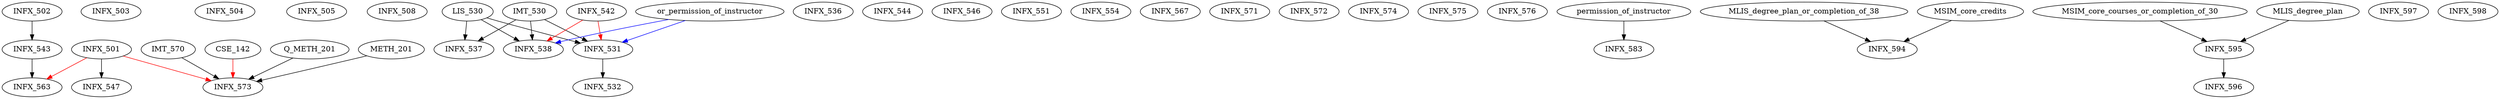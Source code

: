 digraph G {
    INFX_501;
    INFX_502;
    INFX_503;
    INFX_504;
    INFX_505;
    INFX_508;
    edge [color=black];
    LIS_530 -> INFX_531;
    IMT_530 -> INFX_531;
    edge [color=red];
    INFX_542 -> INFX_531;
    edge [color=blue];
    or_permission_of_instructor -> INFX_531;
    edge [color=black];
    INFX_531 -> INFX_532;
    INFX_536;
    edge [color=black];
    LIS_530 -> INFX_537;
    IMT_530 -> INFX_537;
    edge [color=black];
    LIS_530 -> INFX_538;
    IMT_530 -> INFX_538;
    edge [color=red];
    INFX_542 -> INFX_538;
    edge [color=blue];
    or_permission_of_instructor -> INFX_538;
    INFX_542;
    edge [color=black];
    INFX_502 -> INFX_543;
    INFX_544;
    INFX_546;
    edge [color=black];
    INFX_501 -> INFX_547;
    INFX_551;
    INFX_554;
    edge [color=black];
    INFX_543 -> INFX_563;
    edge [color=red];
    INFX_501 -> INFX_563;
    INFX_567;
    INFX_571;
    INFX_572;
    edge [color=black];
    Q_METH_201 -> INFX_573;
    METH_201 -> INFX_573;
    IMT_570 -> INFX_573;
    edge [color=red];
    CSE_142 -> INFX_573;
    INFX_501 -> INFX_573;
    INFX_574;
    INFX_575;
    INFX_576;
    edge [color=black];
    permission_of_instructor -> INFX_583;
    edge [color=black];
    MLIS_degree_plan_or_completion_of_38 -> INFX_594;
    MSIM_core_credits -> INFX_594;
    edge [color=black];
    MSIM_core_courses_or_completion_of_30 -> INFX_595;
    MLIS_degree_plan -> INFX_595;
    edge [color=black];
    INFX_595 -> INFX_596;
    INFX_597;
    INFX_598;
}
